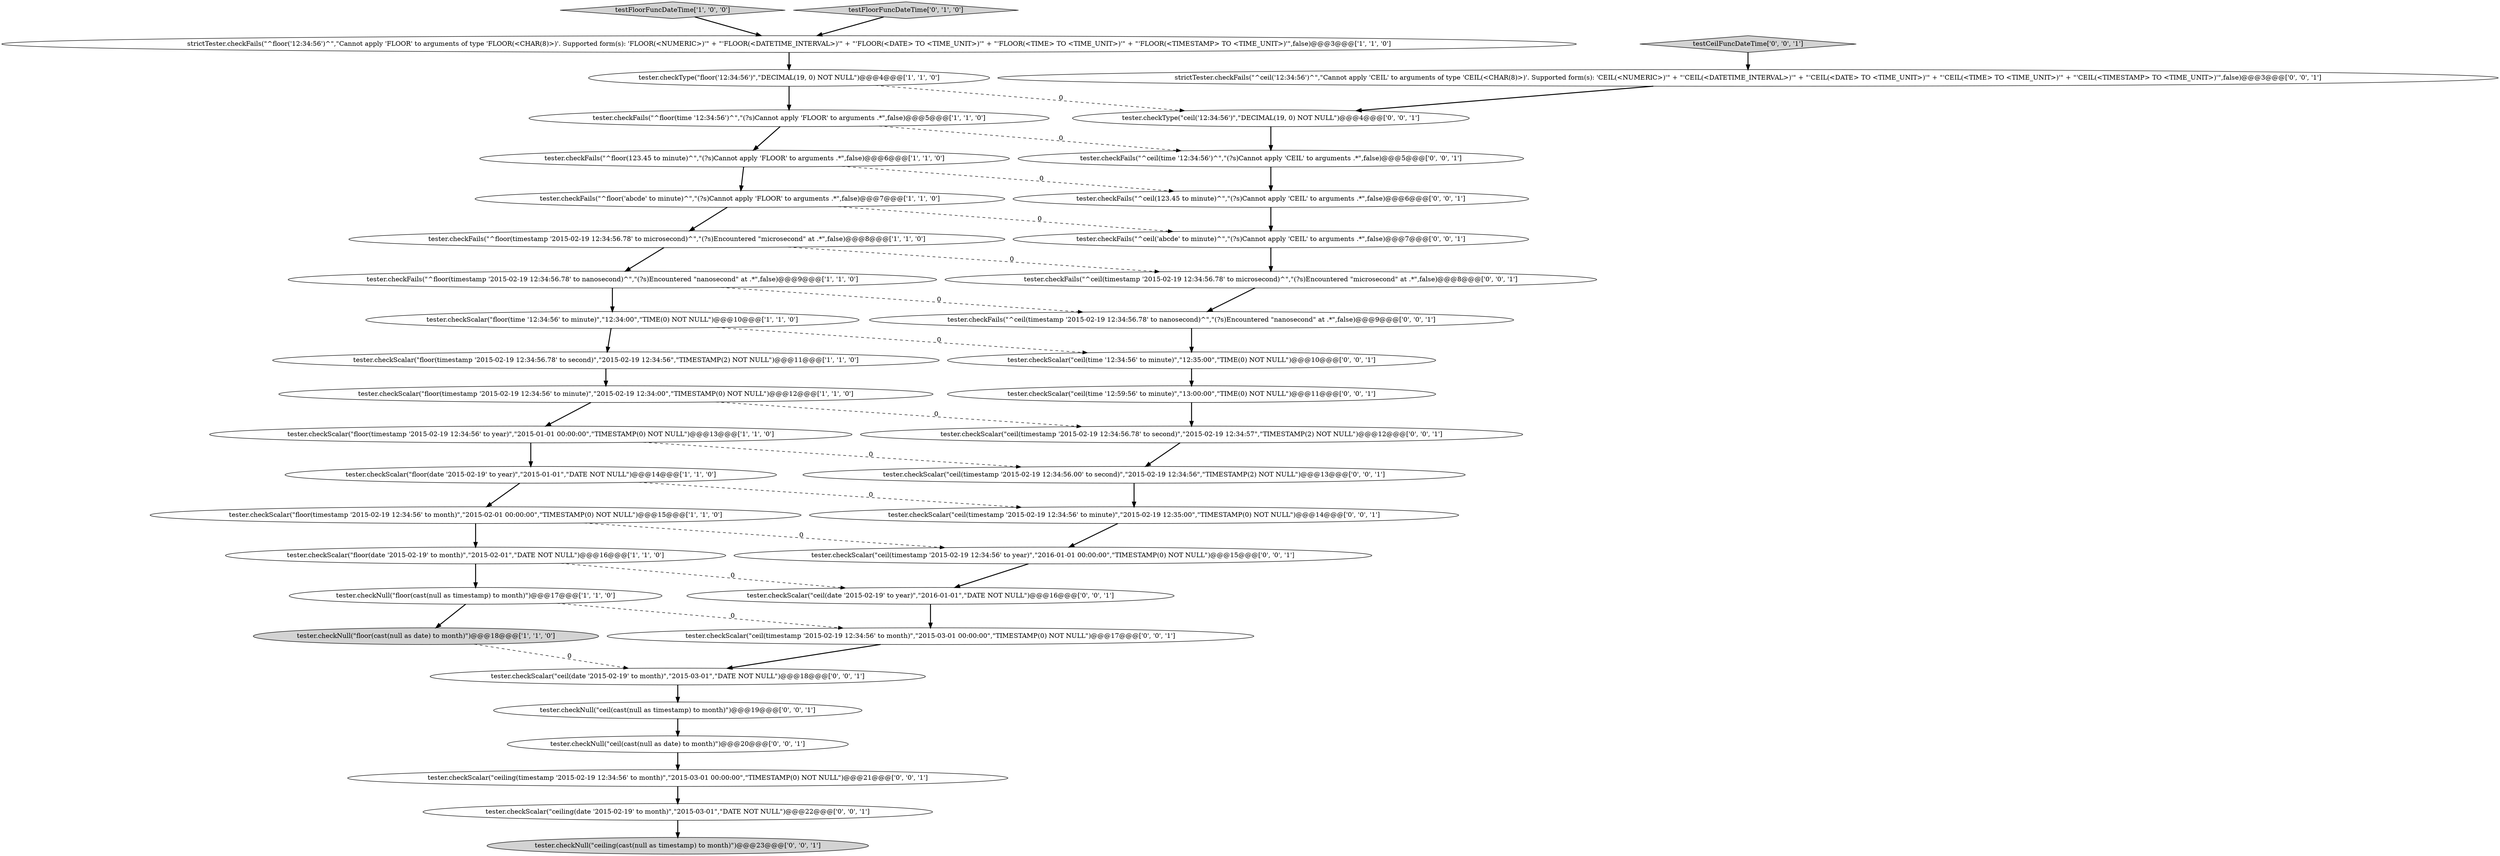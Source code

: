 digraph {
11 [style = filled, label = "tester.checkFails(\"^floor(time '12:34:56')^\",\"(?s)Cannot apply 'FLOOR' to arguments .*\",false)@@@5@@@['1', '1', '0']", fillcolor = white, shape = ellipse image = "AAA0AAABBB1BBB"];
27 [style = filled, label = "tester.checkFails(\"^ceil(timestamp '2015-02-19 12:34:56.78' to nanosecond)^\",\"(?s)Encountered \"nanosecond\" at .*\",false)@@@9@@@['0', '0', '1']", fillcolor = white, shape = ellipse image = "AAA0AAABBB3BBB"];
23 [style = filled, label = "tester.checkFails(\"^ceil('abcde' to minute)^\",\"(?s)Cannot apply 'CEIL' to arguments .*\",false)@@@7@@@['0', '0', '1']", fillcolor = white, shape = ellipse image = "AAA0AAABBB3BBB"];
30 [style = filled, label = "tester.checkScalar(\"ceiling(timestamp '2015-02-19 12:34:56' to month)\",\"2015-03-01 00:00:00\",\"TIMESTAMP(0) NOT NULL\")@@@21@@@['0', '0', '1']", fillcolor = white, shape = ellipse image = "AAA0AAABBB3BBB"];
0 [style = filled, label = "testFloorFuncDateTime['1', '0', '0']", fillcolor = lightgray, shape = diamond image = "AAA0AAABBB1BBB"];
26 [style = filled, label = "tester.checkScalar(\"ceiling(date '2015-02-19' to month)\",\"2015-03-01\",\"DATE NOT NULL\")@@@22@@@['0', '0', '1']", fillcolor = white, shape = ellipse image = "AAA0AAABBB3BBB"];
8 [style = filled, label = "tester.checkScalar(\"floor(timestamp '2015-02-19 12:34:56' to month)\",\"2015-02-01 00:00:00\",\"TIMESTAMP(0) NOT NULL\")@@@15@@@['1', '1', '0']", fillcolor = white, shape = ellipse image = "AAA0AAABBB1BBB"];
35 [style = filled, label = "tester.checkNull(\"ceiling(cast(null as timestamp) to month)\")@@@23@@@['0', '0', '1']", fillcolor = lightgray, shape = ellipse image = "AAA0AAABBB3BBB"];
3 [style = filled, label = "tester.checkNull(\"floor(cast(null as date) to month)\")@@@18@@@['1', '1', '0']", fillcolor = lightgray, shape = ellipse image = "AAA0AAABBB1BBB"];
1 [style = filled, label = "tester.checkFails(\"^floor(timestamp '2015-02-19 12:34:56.78' to microsecond)^\",\"(?s)Encountered \"microsecond\" at .*\",false)@@@8@@@['1', '1', '0']", fillcolor = white, shape = ellipse image = "AAA0AAABBB1BBB"];
19 [style = filled, label = "tester.checkFails(\"^ceil(123.45 to minute)^\",\"(?s)Cannot apply 'CEIL' to arguments .*\",false)@@@6@@@['0', '0', '1']", fillcolor = white, shape = ellipse image = "AAA0AAABBB3BBB"];
4 [style = filled, label = "tester.checkType(\"floor('12:34:56')\",\"DECIMAL(19, 0) NOT NULL\")@@@4@@@['1', '1', '0']", fillcolor = white, shape = ellipse image = "AAA0AAABBB1BBB"];
20 [style = filled, label = "tester.checkScalar(\"ceil(timestamp '2015-02-19 12:34:56.78' to second)\",\"2015-02-19 12:34:57\",\"TIMESTAMP(2) NOT NULL\")@@@12@@@['0', '0', '1']", fillcolor = white, shape = ellipse image = "AAA0AAABBB3BBB"];
38 [style = filled, label = "tester.checkNull(\"ceil(cast(null as date) to month)\")@@@20@@@['0', '0', '1']", fillcolor = white, shape = ellipse image = "AAA0AAABBB3BBB"];
39 [style = filled, label = "testCeilFuncDateTime['0', '0', '1']", fillcolor = lightgray, shape = diamond image = "AAA0AAABBB3BBB"];
25 [style = filled, label = "strictTester.checkFails(\"^ceil('12:34:56')^\",\"Cannot apply 'CEIL' to arguments of type 'CEIL\(<CHAR\(8\)>\)'\. Supported form\(s\): 'CEIL\(<NUMERIC>\)'\" + \"'CEIL\(<DATETIME_INTERVAL>\)'\" + \"'CEIL\(<DATE> TO <TIME_UNIT>\)'\" + \"'CEIL\(<TIME> TO <TIME_UNIT>\)'\" + \"'CEIL\(<TIMESTAMP> TO <TIME_UNIT>\)'\",false)@@@3@@@['0', '0', '1']", fillcolor = white, shape = ellipse image = "AAA0AAABBB3BBB"];
10 [style = filled, label = "tester.checkScalar(\"floor(time '12:34:56' to minute)\",\"12:34:00\",\"TIME(0) NOT NULL\")@@@10@@@['1', '1', '0']", fillcolor = white, shape = ellipse image = "AAA0AAABBB1BBB"];
32 [style = filled, label = "tester.checkScalar(\"ceil(date '2015-02-19' to year)\",\"2016-01-01\",\"DATE NOT NULL\")@@@16@@@['0', '0', '1']", fillcolor = white, shape = ellipse image = "AAA0AAABBB3BBB"];
28 [style = filled, label = "tester.checkScalar(\"ceil(time '12:34:56' to minute)\",\"12:35:00\",\"TIME(0) NOT NULL\")@@@10@@@['0', '0', '1']", fillcolor = white, shape = ellipse image = "AAA0AAABBB3BBB"];
36 [style = filled, label = "tester.checkScalar(\"ceil(timestamp '2015-02-19 12:34:56' to month)\",\"2015-03-01 00:00:00\",\"TIMESTAMP(0) NOT NULL\")@@@17@@@['0', '0', '1']", fillcolor = white, shape = ellipse image = "AAA0AAABBB3BBB"];
12 [style = filled, label = "strictTester.checkFails(\"^floor('12:34:56')^\",\"Cannot apply 'FLOOR' to arguments of type 'FLOOR\(<CHAR\(8\)>\)'\. Supported form\(s\): 'FLOOR\(<NUMERIC>\)'\" + \"'FLOOR\(<DATETIME_INTERVAL>\)'\" + \"'FLOOR\(<DATE> TO <TIME_UNIT>\)'\" + \"'FLOOR\(<TIME> TO <TIME_UNIT>\)'\" + \"'FLOOR\(<TIMESTAMP> TO <TIME_UNIT>\)'\",false)@@@3@@@['1', '1', '0']", fillcolor = white, shape = ellipse image = "AAA0AAABBB1BBB"];
9 [style = filled, label = "tester.checkScalar(\"floor(timestamp '2015-02-19 12:34:56' to year)\",\"2015-01-01 00:00:00\",\"TIMESTAMP(0) NOT NULL\")@@@13@@@['1', '1', '0']", fillcolor = white, shape = ellipse image = "AAA0AAABBB1BBB"];
14 [style = filled, label = "tester.checkFails(\"^floor('abcde' to minute)^\",\"(?s)Cannot apply 'FLOOR' to arguments .*\",false)@@@7@@@['1', '1', '0']", fillcolor = white, shape = ellipse image = "AAA0AAABBB1BBB"];
2 [style = filled, label = "tester.checkFails(\"^floor(timestamp '2015-02-19 12:34:56.78' to nanosecond)^\",\"(?s)Encountered \"nanosecond\" at .*\",false)@@@9@@@['1', '1', '0']", fillcolor = white, shape = ellipse image = "AAA0AAABBB1BBB"];
29 [style = filled, label = "tester.checkScalar(\"ceil(timestamp '2015-02-19 12:34:56.00' to second)\",\"2015-02-19 12:34:56\",\"TIMESTAMP(2) NOT NULL\")@@@13@@@['0', '0', '1']", fillcolor = white, shape = ellipse image = "AAA0AAABBB3BBB"];
31 [style = filled, label = "tester.checkType(\"ceil('12:34:56')\",\"DECIMAL(19, 0) NOT NULL\")@@@4@@@['0', '0', '1']", fillcolor = white, shape = ellipse image = "AAA0AAABBB3BBB"];
18 [style = filled, label = "tester.checkFails(\"^ceil(time '12:34:56')^\",\"(?s)Cannot apply 'CEIL' to arguments .*\",false)@@@5@@@['0', '0', '1']", fillcolor = white, shape = ellipse image = "AAA0AAABBB3BBB"];
37 [style = filled, label = "tester.checkScalar(\"ceil(time '12:59:56' to minute)\",\"13:00:00\",\"TIME(0) NOT NULL\")@@@11@@@['0', '0', '1']", fillcolor = white, shape = ellipse image = "AAA0AAABBB3BBB"];
15 [style = filled, label = "tester.checkScalar(\"floor(timestamp '2015-02-19 12:34:56.78' to second)\",\"2015-02-19 12:34:56\",\"TIMESTAMP(2) NOT NULL\")@@@11@@@['1', '1', '0']", fillcolor = white, shape = ellipse image = "AAA0AAABBB1BBB"];
24 [style = filled, label = "tester.checkFails(\"^ceil(timestamp '2015-02-19 12:34:56.78' to microsecond)^\",\"(?s)Encountered \"microsecond\" at .*\",false)@@@8@@@['0', '0', '1']", fillcolor = white, shape = ellipse image = "AAA0AAABBB3BBB"];
13 [style = filled, label = "tester.checkFails(\"^floor(123.45 to minute)^\",\"(?s)Cannot apply 'FLOOR' to arguments .*\",false)@@@6@@@['1', '1', '0']", fillcolor = white, shape = ellipse image = "AAA0AAABBB1BBB"];
7 [style = filled, label = "tester.checkNull(\"floor(cast(null as timestamp) to month)\")@@@17@@@['1', '1', '0']", fillcolor = white, shape = ellipse image = "AAA0AAABBB1BBB"];
16 [style = filled, label = "tester.checkScalar(\"floor(date '2015-02-19' to year)\",\"2015-01-01\",\"DATE NOT NULL\")@@@14@@@['1', '1', '0']", fillcolor = white, shape = ellipse image = "AAA0AAABBB1BBB"];
34 [style = filled, label = "tester.checkScalar(\"ceil(date '2015-02-19' to month)\",\"2015-03-01\",\"DATE NOT NULL\")@@@18@@@['0', '0', '1']", fillcolor = white, shape = ellipse image = "AAA0AAABBB3BBB"];
33 [style = filled, label = "tester.checkNull(\"ceil(cast(null as timestamp) to month)\")@@@19@@@['0', '0', '1']", fillcolor = white, shape = ellipse image = "AAA0AAABBB3BBB"];
21 [style = filled, label = "tester.checkScalar(\"ceil(timestamp '2015-02-19 12:34:56' to year)\",\"2016-01-01 00:00:00\",\"TIMESTAMP(0) NOT NULL\")@@@15@@@['0', '0', '1']", fillcolor = white, shape = ellipse image = "AAA0AAABBB3BBB"];
22 [style = filled, label = "tester.checkScalar(\"ceil(timestamp '2015-02-19 12:34:56' to minute)\",\"2015-02-19 12:35:00\",\"TIMESTAMP(0) NOT NULL\")@@@14@@@['0', '0', '1']", fillcolor = white, shape = ellipse image = "AAA0AAABBB3BBB"];
5 [style = filled, label = "tester.checkScalar(\"floor(timestamp '2015-02-19 12:34:56' to minute)\",\"2015-02-19 12:34:00\",\"TIMESTAMP(0) NOT NULL\")@@@12@@@['1', '1', '0']", fillcolor = white, shape = ellipse image = "AAA0AAABBB1BBB"];
6 [style = filled, label = "tester.checkScalar(\"floor(date '2015-02-19' to month)\",\"2015-02-01\",\"DATE NOT NULL\")@@@16@@@['1', '1', '0']", fillcolor = white, shape = ellipse image = "AAA0AAABBB1BBB"];
17 [style = filled, label = "testFloorFuncDateTime['0', '1', '0']", fillcolor = lightgray, shape = diamond image = "AAA0AAABBB2BBB"];
28->37 [style = bold, label=""];
10->15 [style = bold, label=""];
5->9 [style = bold, label=""];
16->8 [style = bold, label=""];
20->29 [style = bold, label=""];
0->12 [style = bold, label=""];
27->28 [style = bold, label=""];
6->32 [style = dashed, label="0"];
34->33 [style = bold, label=""];
30->26 [style = bold, label=""];
18->19 [style = bold, label=""];
37->20 [style = bold, label=""];
22->21 [style = bold, label=""];
4->31 [style = dashed, label="0"];
2->27 [style = dashed, label="0"];
10->28 [style = dashed, label="0"];
31->18 [style = bold, label=""];
8->6 [style = bold, label=""];
13->19 [style = dashed, label="0"];
8->21 [style = dashed, label="0"];
2->10 [style = bold, label=""];
9->16 [style = bold, label=""];
7->3 [style = bold, label=""];
15->5 [style = bold, label=""];
14->1 [style = bold, label=""];
5->20 [style = dashed, label="0"];
25->31 [style = bold, label=""];
23->24 [style = bold, label=""];
17->12 [style = bold, label=""];
38->30 [style = bold, label=""];
14->23 [style = dashed, label="0"];
3->34 [style = dashed, label="0"];
9->29 [style = dashed, label="0"];
12->4 [style = bold, label=""];
1->24 [style = dashed, label="0"];
11->18 [style = dashed, label="0"];
19->23 [style = bold, label=""];
11->13 [style = bold, label=""];
21->32 [style = bold, label=""];
26->35 [style = bold, label=""];
32->36 [style = bold, label=""];
33->38 [style = bold, label=""];
1->2 [style = bold, label=""];
39->25 [style = bold, label=""];
29->22 [style = bold, label=""];
6->7 [style = bold, label=""];
4->11 [style = bold, label=""];
13->14 [style = bold, label=""];
24->27 [style = bold, label=""];
7->36 [style = dashed, label="0"];
36->34 [style = bold, label=""];
16->22 [style = dashed, label="0"];
}

